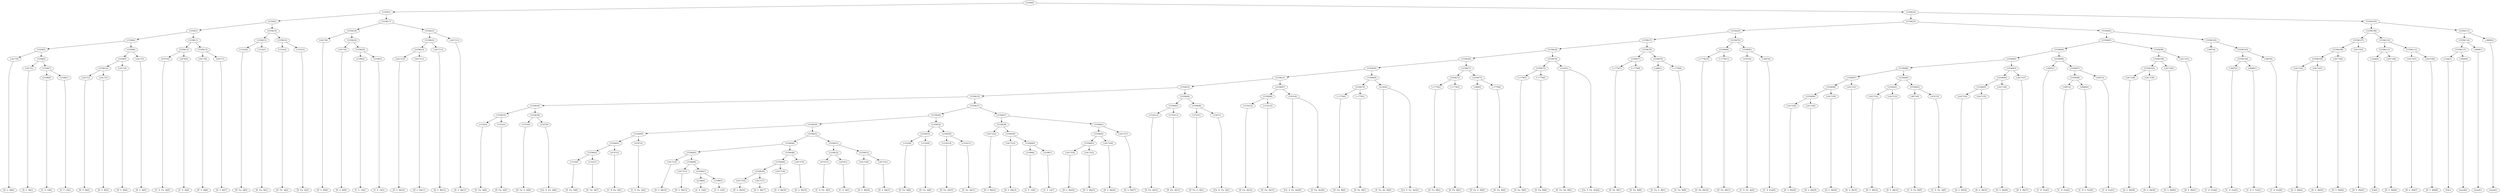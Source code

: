 digraph sample{
"L2417(0)"->"[D  G  B](0)"
"L2417(1)"->"[D  G  B](1)"
"L2198(0)"->"[C  E  G](0)"
"L2198(1)"->"[C  E  G](1)"
"L5358(7)"->"L2198(0)"
"L5358(7)"->"L2198(1)"
"L5358(6)"->"L2417(1)"
"L5358(6)"->"L5358(7)"
"L5358(5)"->"L2417(0)"
"L5358(5)"->"L5358(6)"
"L2417(2)"->"[D  G  B](2)"
"L2417(3)"->"[D  G  B](3)"
"L5358(10)"->"L2417(2)"
"L5358(10)"->"L2417(3)"
"L2417(4)"->"[D  G  B](4)"
"L5358(9)"->"L5358(10)"
"L5358(9)"->"L2417(4)"
"L2417(5)"->"[D  G  B](5)"
"L5358(8)"->"L5358(9)"
"L5358(8)"->"L2417(5)"
"L5358(4)"->"L5358(5)"
"L5358(4)"->"L5358(8)"
"L4747(0)"->"[C  D  Fis  A](0)"
"L2474(0)"->"[C  D  A](0)"
"L5358(12)"->"L4747(0)"
"L5358(12)"->"L2474(0)"
"L2417(6)"->"[D  G  B](6)"
"L2417(7)"->"[D  G  B](7)"
"L5358(13)"->"L2417(6)"
"L5358(13)"->"L2417(7)"
"L5358(11)"->"L5358(12)"
"L5358(11)"->"L5358(13)"
"L5358(3)"->"L5358(4)"
"L5358(3)"->"L5358(11)"
"L1532(0)"->"[D  Fis  A](0)"
"L1532(1)"->"[D  Fis  A](1)"
"L5358(15)"->"L1532(0)"
"L5358(15)"->"L1532(1)"
"L1532(2)"->"[D  Fis  A](2)"
"L1532(3)"->"[D  Fis  A](3)"
"L5358(16)"->"L1532(2)"
"L5358(16)"->"L1532(3)"
"L5358(14)"->"L5358(15)"
"L5358(14)"->"L5358(16)"
"L5358(2)"->"L5358(3)"
"L5358(2)"->"L5358(14)"
"L2417(8)"->"[D  G  B](8)"
"L2417(9)"->"[D  G  B](9)"
"L2198(2)"->"[C  E  G](2)"
"L2198(3)"->"[C  E  G](3)"
"L5358(20)"->"L2198(2)"
"L5358(20)"->"L2198(3)"
"L5358(19)"->"L2417(9)"
"L5358(19)"->"L5358(20)"
"L5358(18)"->"L2417(8)"
"L5358(18)"->"L5358(19)"
"L2417(10)"->"[D  G  B](10)"
"L2417(11)"->"[D  G  B](11)"
"L5358(23)"->"L2417(10)"
"L5358(23)"->"L2417(11)"
"L2417(12)"->"[D  G  B](12)"
"L5358(22)"->"L5358(23)"
"L5358(22)"->"L2417(12)"
"L2417(13)"->"[D  G  B](13)"
"L5358(21)"->"L5358(22)"
"L5358(21)"->"L2417(13)"
"L5358(17)"->"L5358(18)"
"L5358(17)"->"L5358(21)"
"L5358(1)"->"L5358(2)"
"L5358(1)"->"L5358(17)"
"L1532(4)"->"[D  Fis  A](4)"
"L1532(5)"->"[D  Fis  A](5)"
"L5358(35)"->"L1532(4)"
"L5358(35)"->"L1532(5)"
"L3753(0)"->"[D  Fis  G  A](0)"
"L2347(0)"->"[Cis  D  Fis  A](0)"
"L5358(36)"->"L3753(0)"
"L5358(36)"->"L2347(0)"
"L5358(34)"->"L5358(35)"
"L5358(34)"->"L5358(36)"
"L1532(6)"->"[D  Fis  A](6)"
"L1532(7)"->"[D  Fis  A](7)"
"L5358(42)"->"L1532(6)"
"L5358(42)"->"L1532(7)"
"L4747(1)"->"[C  D  Fis  A](1)"
"L5358(41)"->"L5358(42)"
"L5358(41)"->"L4747(1)"
"L4747(2)"->"[C  D  Fis  A](2)"
"L5358(40)"->"L5358(41)"
"L5358(40)"->"L4747(2)"
"L2417(14)"->"[D  G  B](14)"
"L2417(15)"->"[D  G  B](15)"
"L2198(4)"->"[C  E  G](4)"
"L2198(5)"->"[C  E  G](5)"
"L5358(47)"->"L2198(4)"
"L5358(47)"->"L2198(5)"
"L5358(46)"->"L2417(15)"
"L5358(46)"->"L5358(47)"
"L5358(45)"->"L2417(14)"
"L5358(45)"->"L5358(46)"
"L2417(16)"->"[D  G  B](16)"
"L2417(17)"->"[D  G  B](17)"
"L5358(50)"->"L2417(16)"
"L5358(50)"->"L2417(17)"
"L2417(18)"->"[D  G  B](18)"
"L5358(49)"->"L5358(50)"
"L5358(49)"->"L2417(18)"
"L2417(19)"->"[D  G  B](19)"
"L5358(48)"->"L5358(49)"
"L5358(48)"->"L2417(19)"
"L5358(44)"->"L5358(45)"
"L5358(44)"->"L5358(48)"
"L4747(3)"->"[C  D  Fis  A](3)"
"L2474(1)"->"[C  D  A](1)"
"L5358(52)"->"L4747(3)"
"L5358(52)"->"L2474(1)"
"L2417(20)"->"[D  G  B](20)"
"L2417(21)"->"[D  G  B](21)"
"L5358(53)"->"L2417(20)"
"L5358(53)"->"L2417(21)"
"L5358(51)"->"L5358(52)"
"L5358(51)"->"L5358(53)"
"L5358(43)"->"L5358(44)"
"L5358(43)"->"L5358(51)"
"L5358(39)"->"L5358(40)"
"L5358(39)"->"L5358(43)"
"L1532(8)"->"[D  Fis  A](8)"
"L1532(9)"->"[D  Fis  A](9)"
"L5358(55)"->"L1532(8)"
"L5358(55)"->"L1532(9)"
"L1532(10)"->"[D  Fis  A](10)"
"L1532(11)"->"[D  Fis  A](11)"
"L5358(56)"->"L1532(10)"
"L5358(56)"->"L1532(11)"
"L5358(54)"->"L5358(55)"
"L5358(54)"->"L5358(56)"
"L5358(38)"->"L5358(39)"
"L5358(38)"->"L5358(54)"
"L2417(22)"->"[D  G  B](22)"
"L2417(23)"->"[D  G  B](23)"
"L2198(6)"->"[C  E  G](6)"
"L2198(7)"->"[C  E  G](7)"
"L5358(60)"->"L2198(6)"
"L5358(60)"->"L2198(7)"
"L5358(59)"->"L2417(23)"
"L5358(59)"->"L5358(60)"
"L5358(58)"->"L2417(22)"
"L5358(58)"->"L5358(59)"
"L2417(24)"->"[D  G  B](24)"
"L2417(25)"->"[D  G  B](25)"
"L5358(63)"->"L2417(24)"
"L5358(63)"->"L2417(25)"
"L2417(26)"->"[D  G  B](26)"
"L5358(62)"->"L5358(63)"
"L5358(62)"->"L2417(26)"
"L2417(27)"->"[D  G  B](27)"
"L5358(61)"->"L5358(62)"
"L5358(61)"->"L2417(27)"
"L5358(57)"->"L5358(58)"
"L5358(57)"->"L5358(61)"
"L5358(37)"->"L5358(38)"
"L5358(37)"->"L5358(57)"
"L5358(33)"->"L5358(34)"
"L5358(33)"->"L5358(37)"
"L1532(12)"->"[D  Fis  A](12)"
"L1532(13)"->"[D  Fis  A](13)"
"L5358(65)"->"L1532(12)"
"L5358(65)"->"L1532(13)"
"L3753(1)"->"[D  Fis  G  A](1)"
"L2347(1)"->"[Cis  D  Fis  A](1)"
"L5358(66)"->"L3753(1)"
"L5358(66)"->"L2347(1)"
"L5358(64)"->"L5358(65)"
"L5358(64)"->"L5358(66)"
"L5358(32)"->"L5358(33)"
"L5358(32)"->"L5358(64)"
"L1532(14)"->"[D  Fis  A](14)"
"L1532(15)"->"[D  Fis  A](15)"
"L5358(68)"->"L1532(14)"
"L5358(68)"->"L1532(15)"
"L1451(0)"->"[Cis  E  Fis  Ais](0)"
"L1451(0)"->"[E  Fis  Ais](0)"
"L5358(67)"->"L5358(68)"
"L5358(67)"->"L1451(0)"
"L5358(31)"->"L5358(32)"
"L5358(31)"->"L5358(67)"
"L-1779(0)"->"[D  Fis  B](0)"
"L-1779(1)"->"[D  Fis  B](1)"
"L5358(70)"->"L-1779(0)"
"L5358(70)"->"L-1779(1)"
"L2145(0)"->"[E  Fis  Ais  B](0)"
"L2145(0)"->"[Cis  E  Fis  Ais](1)"
"L5358(69)"->"L5358(70)"
"L5358(69)"->"L2145(0)"
"L5358(30)"->"L5358(31)"
"L5358(30)"->"L5358(69)"
"L-1779(2)"->"[D  Fis  B](2)"
"L-1779(3)"->"[D  Fis  B](3)"
"L5358(72)"->"L-1779(2)"
"L5358(72)"->"L-1779(3)"
"L389(0)"->"[D  Fis  G  B](0)"
"L-1779(4)"->"[D  Fis  B](4)"
"L5358(73)"->"L389(0)"
"L5358(73)"->"L-1779(4)"
"L5358(71)"->"L5358(72)"
"L5358(71)"->"L5358(73)"
"L5358(29)"->"L5358(30)"
"L5358(29)"->"L5358(71)"
"L-1779(5)"->"[D  Fis  B](5)"
"L-1779(6)"->"[D  Fis  B](6)"
"L5358(75)"->"L-1779(5)"
"L5358(75)"->"L-1779(6)"
"L2145(1)"->"[E  Fis  Ais  B](1)"
"L2145(1)"->"[Cis  E  Fis  Ais](2)"
"L5358(74)"->"L5358(75)"
"L5358(74)"->"L2145(1)"
"L5358(28)"->"L5358(29)"
"L5358(28)"->"L5358(74)"
"L-1779(7)"->"[D  Fis  B](7)"
"L-1779(8)"->"[D  Fis  B](8)"
"L5358(77)"->"L-1779(7)"
"L5358(77)"->"L-1779(8)"
"L389(1)"->"[D  Fis  G  B](1)"
"L-1779(9)"->"[D  Fis  B](9)"
"L5358(78)"->"L389(1)"
"L5358(78)"->"L-1779(9)"
"L5358(76)"->"L5358(77)"
"L5358(76)"->"L5358(78)"
"L5358(27)"->"L5358(28)"
"L5358(27)"->"L5358(76)"
"L-1779(10)"->"[D  Fis  B](10)"
"L-1779(11)"->"[D  Fis  B](11)"
"L5358(80)"->"L-1779(10)"
"L5358(80)"->"L-1779(11)"
"L4747(4)"->"[C  D  Fis  A](4)"
"L3487(0)"->"[C  D  Fis](0)"
"L5358(81)"->"L4747(4)"
"L5358(81)"->"L3487(0)"
"L5358(79)"->"L5358(80)"
"L5358(79)"->"L5358(81)"
"L5358(26)"->"L5358(27)"
"L5358(26)"->"L5358(79)"
"L2417(28)"->"[D  G  B](28)"
"L2417(29)"->"[D  G  B](29)"
"L5358(89)"->"L2417(28)"
"L5358(89)"->"L2417(29)"
"L2417(30)"->"[D  G  B](30)"
"L5358(88)"->"L5358(89)"
"L5358(88)"->"L2417(30)"
"L2417(31)"->"[D  G  B](31)"
"L5358(87)"->"L5358(88)"
"L5358(87)"->"L2417(31)"
"L2417(32)"->"[D  G  B](32)"
"L2417(33)"->"[D  G  B](33)"
"L5358(91)"->"L2417(32)"
"L5358(91)"->"L2417(33)"
"L4871(0)"->"[C  D  Fis  B](0)"
"L4747(5)"->"[C  D  Fis  A](5)"
"L5358(92)"->"L4871(0)"
"L5358(92)"->"L4747(5)"
"L5358(90)"->"L5358(91)"
"L5358(90)"->"L5358(92)"
"L5358(86)"->"L5358(87)"
"L5358(86)"->"L5358(90)"
"L2417(34)"->"[D  G  B](34)"
"L2417(35)"->"[D  G  B](35)"
"L5358(95)"->"L2417(34)"
"L5358(95)"->"L2417(35)"
"L2417(36)"->"[D  G  B](36)"
"L5358(94)"->"L5358(95)"
"L5358(94)"->"L2417(36)"
"L2417(37)"->"[D  G  B](37)"
"L5358(93)"->"L5358(94)"
"L5358(93)"->"L2417(37)"
"L5358(85)"->"L5358(86)"
"L5358(85)"->"L5358(93)"
"L3487(1)"->"[C  D  Fis](1)"
"L3487(2)"->"[C  D  Fis](2)"
"L4086(0)"->"[C  D  E  Fis](0)"
"L5358(98)"->"L3487(2)"
"L5358(98)"->"L4086(0)"
"L3487(3)"->"[C  D  Fis](3)"
"L5358(97)"->"L5358(98)"
"L5358(97)"->"L3487(3)"
"L5358(96)"->"L3487(1)"
"L5358(96)"->"L5358(97)"
"L5358(84)"->"L5358(85)"
"L5358(84)"->"L5358(96)"
"L2417(38)"->"[D  G  B](38)"
"L2417(39)"->"[D  G  B](39)"
"L5358(101)"->"L2417(38)"
"L5358(101)"->"L2417(39)"
"L2417(40)"->"[D  G  B](40)"
"L5358(100)"->"L5358(101)"
"L5358(100)"->"L2417(40)"
"L2417(41)"->"[D  G  B](41)"
"L5358(99)"->"L5358(100)"
"L5358(99)"->"L2417(41)"
"L5358(83)"->"L5358(84)"
"L5358(83)"->"L5358(99)"
"L3487(4)"->"[C  D  Fis](4)"
"L3487(5)"->"[C  D  Fis](5)"
"L4086(1)"->"[C  D  E  Fis](1)"
"L5358(104)"->"L3487(5)"
"L5358(104)"->"L4086(1)"
"L3487(6)"->"[C  D  Fis](6)"
"L5358(103)"->"L5358(104)"
"L5358(103)"->"L3487(6)"
"L5358(102)"->"L3487(4)"
"L5358(102)"->"L5358(103)"
"L5358(82)"->"L5358(83)"
"L5358(82)"->"L5358(102)"
"L5358(25)"->"L5358(26)"
"L5358(25)"->"L5358(82)"
"L2417(42)"->"[D  G  B](42)"
"L2417(43)"->"[D  G  B](43)"
"L5358(109)"->"L2417(42)"
"L5358(109)"->"L2417(43)"
"L2417(44)"->"[D  G  B](44)"
"L5358(108)"->"L5358(109)"
"L5358(108)"->"L2417(44)"
"L2417(45)"->"[D  G  B](45)"
"L5358(107)"->"L5358(108)"
"L5358(107)"->"L2417(45)"
"L1264(0)"->"[G](0)"
"L2417(46)"->"[D  G  B](46)"
"L5358(111)"->"L1264(0)"
"L5358(111)"->"L2417(46)"
"L2417(47)"->"[D  G  B](47)"
"L2417(48)"->"[D  G  B](48)"
"L5358(112)"->"L2417(47)"
"L5358(112)"->"L2417(48)"
"L5358(110)"->"L5358(111)"
"L5358(110)"->"L5358(112)"
"L5358(106)"->"L5358(107)"
"L5358(106)"->"L5358(110)"
"L1264(1)"->"[G](1)"
"L3609(0)"->"[rest](0)"
"L5358(115)"->"L1264(1)"
"L5358(115)"->"L3609(0)"
"L3609(1)"->"[rest](1)"
"L5358(114)"->"L5358(115)"
"L5358(114)"->"L3609(1)"
"L3609(2)"->"[rest](2)"
"L5358(113)"->"L5358(114)"
"L5358(113)"->"L3609(2)"
"L5358(105)"->"L5358(106)"
"L5358(105)"->"L5358(113)"
"L5358(24)"->"L5358(25)"
"L5358(24)"->"L5358(105)"
"L5358(0)"->"L5358(1)"
"L5358(0)"->"L5358(24)"
{rank = min; "L5358(0)"}
{rank = same; "L5358(1)"; "L5358(24)";}
{rank = same; "L5358(2)"; "L5358(17)"; "L5358(25)"; "L5358(105)";}
{rank = same; "L5358(3)"; "L5358(14)"; "L5358(18)"; "L5358(21)"; "L5358(26)"; "L5358(82)"; "L5358(106)"; "L5358(113)";}
{rank = same; "L5358(4)"; "L5358(11)"; "L5358(15)"; "L5358(16)"; "L2417(8)"; "L5358(19)"; "L5358(22)"; "L2417(13)"; "L5358(27)"; "L5358(79)"; "L5358(83)"; "L5358(102)"; "L5358(107)"; "L5358(110)"; "L5358(114)"; "L3609(2)";}
{rank = same; "L5358(5)"; "L5358(8)"; "L5358(12)"; "L5358(13)"; "L1532(0)"; "L1532(1)"; "L1532(2)"; "L1532(3)"; "L2417(9)"; "L5358(20)"; "L5358(23)"; "L2417(12)"; "L5358(28)"; "L5358(76)"; "L5358(80)"; "L5358(81)"; "L5358(84)"; "L5358(99)"; "L3487(4)"; "L5358(103)"; "L5358(108)"; "L2417(45)"; "L5358(111)"; "L5358(112)"; "L5358(115)"; "L3609(1)";}
{rank = same; "L2417(0)"; "L5358(6)"; "L5358(9)"; "L2417(5)"; "L4747(0)"; "L2474(0)"; "L2417(6)"; "L2417(7)"; "L2198(2)"; "L2198(3)"; "L2417(10)"; "L2417(11)"; "L5358(29)"; "L5358(74)"; "L5358(77)"; "L5358(78)"; "L-1779(10)"; "L-1779(11)"; "L4747(4)"; "L3487(0)"; "L5358(85)"; "L5358(96)"; "L5358(100)"; "L2417(41)"; "L5358(104)"; "L3487(6)"; "L5358(109)"; "L2417(44)"; "L1264(0)"; "L2417(46)"; "L2417(47)"; "L2417(48)"; "L1264(1)"; "L3609(0)";}
{rank = same; "L2417(1)"; "L5358(7)"; "L5358(10)"; "L2417(4)"; "L5358(30)"; "L5358(71)"; "L5358(75)"; "L2145(1)"; "L-1779(7)"; "L-1779(8)"; "L389(1)"; "L-1779(9)"; "L5358(86)"; "L5358(93)"; "L3487(1)"; "L5358(97)"; "L5358(101)"; "L2417(40)"; "L3487(5)"; "L4086(1)"; "L2417(42)"; "L2417(43)";}
{rank = same; "L2198(0)"; "L2198(1)"; "L2417(2)"; "L2417(3)"; "L5358(31)"; "L5358(69)"; "L5358(72)"; "L5358(73)"; "L-1779(5)"; "L-1779(6)"; "L5358(87)"; "L5358(90)"; "L5358(94)"; "L2417(37)"; "L5358(98)"; "L3487(3)"; "L2417(38)"; "L2417(39)";}
{rank = same; "L5358(32)"; "L5358(67)"; "L5358(70)"; "L2145(0)"; "L-1779(2)"; "L-1779(3)"; "L389(0)"; "L-1779(4)"; "L5358(88)"; "L2417(31)"; "L5358(91)"; "L5358(92)"; "L5358(95)"; "L2417(36)"; "L3487(2)"; "L4086(0)";}
{rank = same; "L5358(33)"; "L5358(64)"; "L5358(68)"; "L1451(0)"; "L-1779(0)"; "L-1779(1)"; "L5358(89)"; "L2417(30)"; "L2417(32)"; "L2417(33)"; "L4871(0)"; "L4747(5)"; "L2417(34)"; "L2417(35)";}
{rank = same; "L5358(34)"; "L5358(37)"; "L5358(65)"; "L5358(66)"; "L1532(14)"; "L1532(15)"; "L2417(28)"; "L2417(29)";}
{rank = same; "L5358(35)"; "L5358(36)"; "L5358(38)"; "L5358(57)"; "L1532(12)"; "L1532(13)"; "L3753(1)"; "L2347(1)";}
{rank = same; "L1532(4)"; "L1532(5)"; "L3753(0)"; "L2347(0)"; "L5358(39)"; "L5358(54)"; "L5358(58)"; "L5358(61)";}
{rank = same; "L5358(40)"; "L5358(43)"; "L5358(55)"; "L5358(56)"; "L2417(22)"; "L5358(59)"; "L5358(62)"; "L2417(27)";}
{rank = same; "L5358(41)"; "L4747(2)"; "L5358(44)"; "L5358(51)"; "L1532(8)"; "L1532(9)"; "L1532(10)"; "L1532(11)"; "L2417(23)"; "L5358(60)"; "L5358(63)"; "L2417(26)";}
{rank = same; "L5358(42)"; "L4747(1)"; "L5358(45)"; "L5358(48)"; "L5358(52)"; "L5358(53)"; "L2198(6)"; "L2198(7)"; "L2417(24)"; "L2417(25)";}
{rank = same; "L1532(6)"; "L1532(7)"; "L2417(14)"; "L5358(46)"; "L5358(49)"; "L2417(19)"; "L4747(3)"; "L2474(1)"; "L2417(20)"; "L2417(21)";}
{rank = same; "L2417(15)"; "L5358(47)"; "L5358(50)"; "L2417(18)";}
{rank = same; "L2198(4)"; "L2198(5)"; "L2417(16)"; "L2417(17)";}
{rank = max; "[C  D  A](0)"; "[C  D  A](1)"; "[C  D  E  Fis](0)"; "[C  D  E  Fis](1)"; "[C  D  Fis  A](0)"; "[C  D  Fis  A](1)"; "[C  D  Fis  A](2)"; "[C  D  Fis  A](3)"; "[C  D  Fis  A](4)"; "[C  D  Fis  A](5)"; "[C  D  Fis  B](0)"; "[C  D  Fis](0)"; "[C  D  Fis](1)"; "[C  D  Fis](2)"; "[C  D  Fis](3)"; "[C  D  Fis](4)"; "[C  D  Fis](5)"; "[C  D  Fis](6)"; "[C  E  G](0)"; "[C  E  G](1)"; "[C  E  G](2)"; "[C  E  G](3)"; "[C  E  G](4)"; "[C  E  G](5)"; "[C  E  G](6)"; "[C  E  G](7)"; "[Cis  D  Fis  A](0)"; "[Cis  D  Fis  A](1)"; "[Cis  E  Fis  Ais](0)"; "[Cis  E  Fis  Ais](1)"; "[Cis  E  Fis  Ais](2)"; "[D  Fis  A](0)"; "[D  Fis  A](1)"; "[D  Fis  A](10)"; "[D  Fis  A](11)"; "[D  Fis  A](12)"; "[D  Fis  A](13)"; "[D  Fis  A](14)"; "[D  Fis  A](15)"; "[D  Fis  A](2)"; "[D  Fis  A](3)"; "[D  Fis  A](4)"; "[D  Fis  A](5)"; "[D  Fis  A](6)"; "[D  Fis  A](7)"; "[D  Fis  A](8)"; "[D  Fis  A](9)"; "[D  Fis  B](0)"; "[D  Fis  B](1)"; "[D  Fis  B](10)"; "[D  Fis  B](11)"; "[D  Fis  B](2)"; "[D  Fis  B](3)"; "[D  Fis  B](4)"; "[D  Fis  B](5)"; "[D  Fis  B](6)"; "[D  Fis  B](7)"; "[D  Fis  B](8)"; "[D  Fis  B](9)"; "[D  Fis  G  A](0)"; "[D  Fis  G  A](1)"; "[D  Fis  G  B](0)"; "[D  Fis  G  B](1)"; "[D  G  B](0)"; "[D  G  B](1)"; "[D  G  B](10)"; "[D  G  B](11)"; "[D  G  B](12)"; "[D  G  B](13)"; "[D  G  B](14)"; "[D  G  B](15)"; "[D  G  B](16)"; "[D  G  B](17)"; "[D  G  B](18)"; "[D  G  B](19)"; "[D  G  B](2)"; "[D  G  B](20)"; "[D  G  B](21)"; "[D  G  B](22)"; "[D  G  B](23)"; "[D  G  B](24)"; "[D  G  B](25)"; "[D  G  B](26)"; "[D  G  B](27)"; "[D  G  B](28)"; "[D  G  B](29)"; "[D  G  B](3)"; "[D  G  B](30)"; "[D  G  B](31)"; "[D  G  B](32)"; "[D  G  B](33)"; "[D  G  B](34)"; "[D  G  B](35)"; "[D  G  B](36)"; "[D  G  B](37)"; "[D  G  B](38)"; "[D  G  B](39)"; "[D  G  B](4)"; "[D  G  B](40)"; "[D  G  B](41)"; "[D  G  B](42)"; "[D  G  B](43)"; "[D  G  B](44)"; "[D  G  B](45)"; "[D  G  B](46)"; "[D  G  B](47)"; "[D  G  B](48)"; "[D  G  B](5)"; "[D  G  B](6)"; "[D  G  B](7)"; "[D  G  B](8)"; "[D  G  B](9)"; "[E  Fis  Ais  B](0)"; "[E  Fis  Ais  B](1)"; "[E  Fis  Ais](0)"; "[G](0)"; "[G](1)"; "[rest](0)"; "[rest](1)"; "[rest](2)";}
}